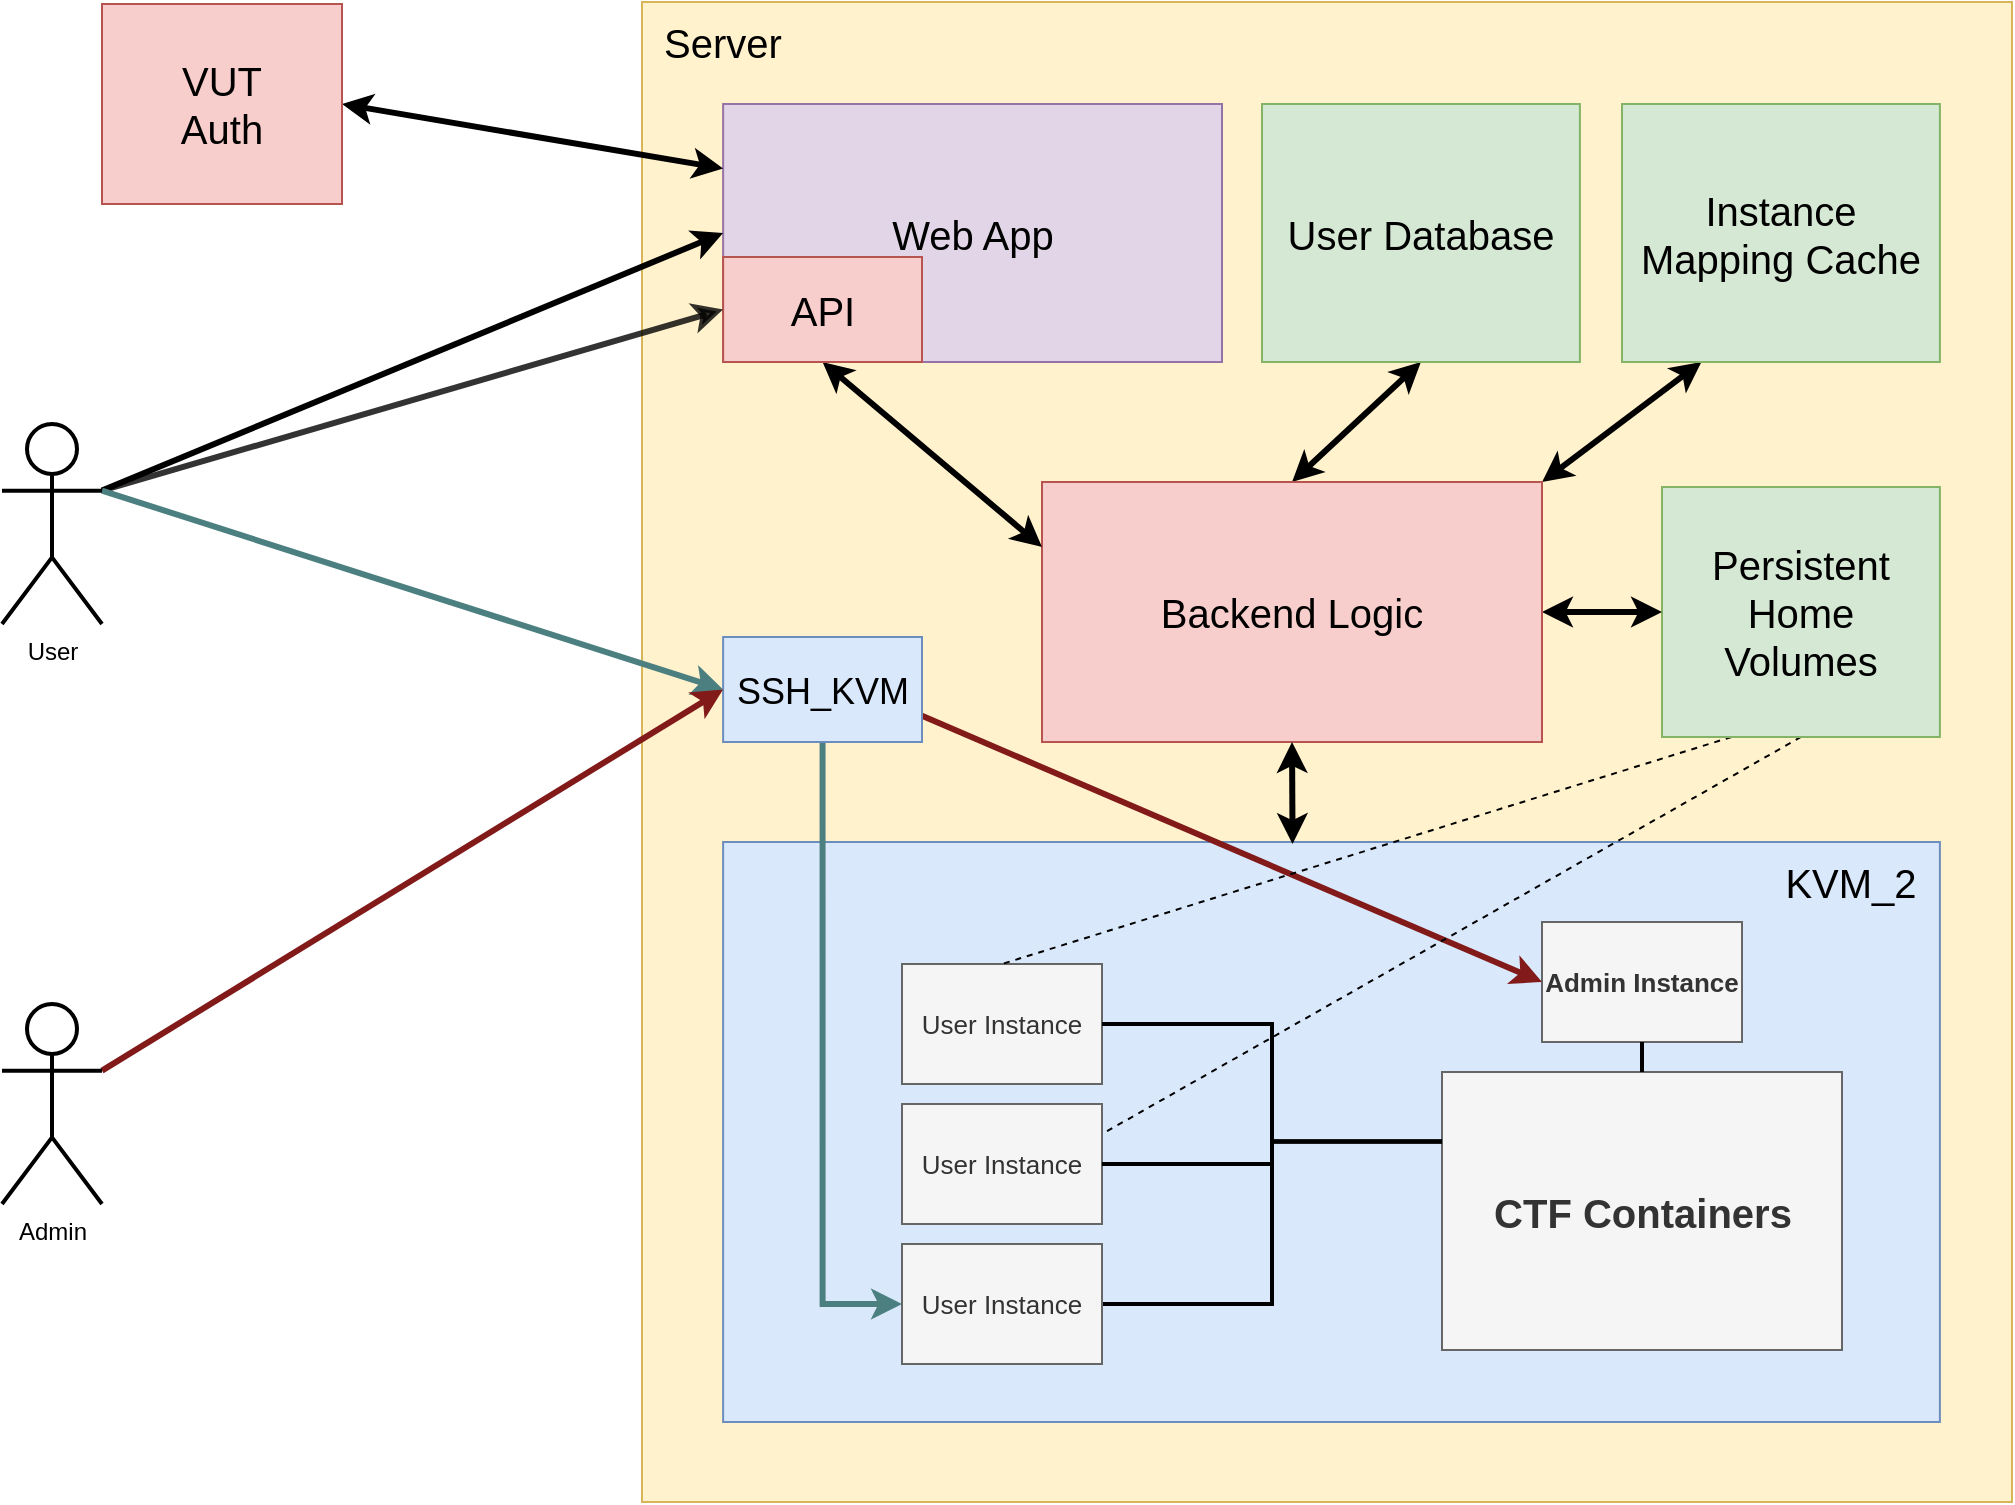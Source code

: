 <mxfile>
    <diagram id="FheX42u2sQ5zZrHWEtYR" name="Page-1">
        <mxGraphModel dx="804" dy="869" grid="1" gridSize="10" guides="1" tooltips="1" connect="1" arrows="1" fold="1" page="1" pageScale="1" pageWidth="1169" pageHeight="827" math="0" shadow="0">
            <root>
                <mxCell id="0"/>
                <mxCell id="1" parent="0"/>
                <mxCell id="15" value="" style="group;fillColor=#f8cecc;strokeColor=#000000;" parent="1" vertex="1" connectable="0">
                    <mxGeometry x="440" y="39" width="685" height="750" as="geometry"/>
                </mxCell>
                <mxCell id="14" value="" style="group;fillColor=#dae8fc;strokeColor=#6c8ebf;container=0;" parent="15" vertex="1" connectable="0">
                    <mxGeometry x="40.56" y="420" width="608.39" height="290" as="geometry"/>
                </mxCell>
                <mxCell id="8" value="" style="rounded=0;whiteSpace=wrap;html=1;fillColor=#fff2cc;strokeColor=#d6b656;" parent="15" vertex="1">
                    <mxGeometry width="685" height="750" as="geometry"/>
                </mxCell>
                <mxCell id="53" value="" style="group;fontStyle=1" vertex="1" connectable="0" parent="15">
                    <mxGeometry x="40.56" y="420" width="608.39" height="290" as="geometry"/>
                </mxCell>
                <mxCell id="64" value="" style="group" vertex="1" connectable="0" parent="53">
                    <mxGeometry width="608.39" height="290" as="geometry"/>
                </mxCell>
                <mxCell id="11" value="" style="rounded=0;whiteSpace=wrap;html=1;fontSize=20;fillColor=#dae8fc;strokeColor=#6c8ebf;" parent="64" vertex="1">
                    <mxGeometry width="608.39" height="290" as="geometry"/>
                </mxCell>
                <mxCell id="13" value="KVM_2" style="text;html=1;align=center;verticalAlign=middle;resizable=0;points=[];autosize=1;strokeColor=none;fillColor=none;fontSize=20;fontColor=#000000;" parent="64" vertex="1">
                    <mxGeometry x="518.39" width="90" height="40" as="geometry"/>
                </mxCell>
                <mxCell id="24" value="&lt;b&gt;CTF Containers&lt;/b&gt;" style="html=1;fontSize=20;fontColor=#333333;fillColor=#f5f5f5;strokeColor=#666666;" parent="64" vertex="1">
                    <mxGeometry x="359.44" y="115" width="200" height="139" as="geometry"/>
                </mxCell>
                <mxCell id="55" value="&lt;b&gt;Admin Instance&lt;/b&gt;" style="rounded=0;whiteSpace=wrap;html=1;fontSize=13;fontColor=#333333;fillColor=#f5f5f5;strokeColor=#666666;" vertex="1" parent="64">
                    <mxGeometry x="409.44" y="40" width="100" height="60" as="geometry"/>
                </mxCell>
                <mxCell id="56" style="edgeStyle=none;rounded=0;jumpStyle=none;html=1;exitX=0.5;exitY=1;exitDx=0;exitDy=0;entryX=0.5;entryY=0;entryDx=0;entryDy=0;strokeWidth=2;startArrow=none;startFill=0;endArrow=none;endFill=0;endSize=6;" edge="1" parent="64" source="55" target="24">
                    <mxGeometry relative="1" as="geometry"/>
                </mxCell>
                <mxCell id="41" value="User Instance" style="rounded=0;whiteSpace=wrap;html=1;fontSize=13;fontColor=#333333;fillColor=#f5f5f5;strokeColor=#666666;" parent="64" vertex="1">
                    <mxGeometry x="89.44" y="131" width="100" height="60" as="geometry"/>
                </mxCell>
                <mxCell id="44" style="edgeStyle=orthogonalEdgeStyle;rounded=0;html=1;exitX=1;exitY=0.5;exitDx=0;exitDy=0;entryX=0;entryY=0.25;entryDx=0;entryDy=0;strokeColor=#000000;fontSize=20;fontColor=#000000;endArrow=none;endFill=0;strokeWidth=2;" parent="64" source="41" target="24" edge="1">
                    <mxGeometry relative="1" as="geometry"/>
                </mxCell>
                <mxCell id="26" value="User Instance" style="rounded=0;whiteSpace=wrap;html=1;fontSize=13;fontColor=#333333;fillColor=#f5f5f5;strokeColor=#666666;" parent="64" vertex="1">
                    <mxGeometry x="89.44" y="61" width="100" height="60" as="geometry"/>
                </mxCell>
                <mxCell id="43" style="edgeStyle=orthogonalEdgeStyle;html=1;exitX=1;exitY=0.5;exitDx=0;exitDy=0;entryX=0;entryY=0.25;entryDx=0;entryDy=0;fontSize=20;fontColor=#000000;strokeColor=#000000;rounded=0;endArrow=none;endFill=0;strokeWidth=2;" parent="64" source="26" target="24" edge="1">
                    <mxGeometry relative="1" as="geometry"/>
                </mxCell>
                <mxCell id="10" value="&lt;font style=&quot;font-size: 20px;&quot;&gt;Server&lt;/font&gt;" style="text;html=1;align=center;verticalAlign=middle;resizable=0;points=[];autosize=1;strokeColor=none;fillColor=none;fontColor=#000000;" parent="15" vertex="1">
                    <mxGeometry width="80" height="40" as="geometry"/>
                </mxCell>
                <mxCell id="51" style="edgeStyle=orthogonalEdgeStyle;rounded=0;jumpStyle=none;html=1;exitX=0.5;exitY=1;exitDx=0;exitDy=0;entryX=0;entryY=0.5;entryDx=0;entryDy=0;strokeWidth=3;startArrow=none;startFill=0;endArrow=classic;endFill=1;endSize=6;strokeColor=#4C8080;" edge="1" parent="15" source="12" target="42">
                    <mxGeometry relative="1" as="geometry"/>
                </mxCell>
                <mxCell id="66" style="edgeStyle=none;rounded=0;jumpStyle=none;html=1;exitX=1;exitY=0.75;exitDx=0;exitDy=0;entryX=0;entryY=0.5;entryDx=0;entryDy=0;strokeColor=#821A1A;strokeWidth=3;startArrow=none;startFill=0;endArrow=classic;endFill=1;endSize=6;" edge="1" parent="15" source="12" target="55">
                    <mxGeometry relative="1" as="geometry"/>
                </mxCell>
                <mxCell id="12" value="&lt;font style=&quot;font-size: 18px;&quot; color=&quot;#000000&quot;&gt;SSH_KVM&lt;/font&gt;" style="rounded=0;whiteSpace=wrap;html=1;fontSize=20;fillColor=#dae8fc;strokeColor=#6c8ebf;" parent="15" vertex="1">
                    <mxGeometry x="40.56" y="317.5" width="99.44" height="52.5" as="geometry"/>
                </mxCell>
                <mxCell id="102" style="edgeStyle=none;rounded=0;jumpStyle=none;html=1;exitX=0.25;exitY=1;exitDx=0;exitDy=0;entryX=1;entryY=0;entryDx=0;entryDy=0;strokeColor=#000000;strokeWidth=3;fontSize=18;startArrow=classic;startFill=1;endArrow=classic;endFill=1;endSize=6;" edge="1" parent="15" source="18" target="22">
                    <mxGeometry relative="1" as="geometry"/>
                </mxCell>
                <mxCell id="18" value="&lt;font color=&quot;#000000&quot;&gt;Instance &lt;br&gt;Mapping Cache&lt;/font&gt;" style="rounded=0;whiteSpace=wrap;html=1;fontSize=20;fillColor=#d5e8d4;strokeColor=#82b366;" parent="15" vertex="1">
                    <mxGeometry x="490" y="51" width="158.95" height="129" as="geometry"/>
                </mxCell>
                <mxCell id="67" style="edgeStyle=none;rounded=0;jumpStyle=none;html=1;exitX=0.25;exitY=1;exitDx=0;exitDy=0;entryX=0.5;entryY=0;entryDx=0;entryDy=0;strokeColor=#000000;strokeWidth=1;fontSize=18;startArrow=none;startFill=0;endArrow=none;endFill=0;endSize=6;dashed=1;" edge="1" parent="15" source="19" target="26">
                    <mxGeometry relative="1" as="geometry"/>
                </mxCell>
                <mxCell id="68" style="edgeStyle=none;rounded=0;jumpStyle=none;html=1;exitX=0.5;exitY=1;exitDx=0;exitDy=0;entryX=1;entryY=0.25;entryDx=0;entryDy=0;dashed=1;strokeColor=#000000;strokeWidth=1;fontSize=18;startArrow=none;startFill=0;endArrow=none;endFill=0;endSize=6;" edge="1" parent="15" source="19" target="41">
                    <mxGeometry relative="1" as="geometry"/>
                </mxCell>
                <mxCell id="19" value="&lt;font color=&quot;#000000&quot;&gt;Persistent&lt;br&gt;Home&lt;br&gt;Volumes&lt;/font&gt;" style="rounded=0;whiteSpace=wrap;html=1;fontSize=20;fillColor=#d5e8d4;strokeColor=#82b366;" parent="15" vertex="1">
                    <mxGeometry x="510" y="242.5" width="138.95" height="125" as="geometry"/>
                </mxCell>
                <mxCell id="21" value="&lt;font color=&quot;#000000&quot;&gt;Web App&lt;/font&gt;" style="rounded=0;whiteSpace=wrap;html=1;fontSize=20;fillColor=#e1d5e7;strokeColor=#9673a6;" parent="15" vertex="1">
                    <mxGeometry x="40.56" y="51" width="249.44" height="129" as="geometry"/>
                </mxCell>
                <mxCell id="61" style="rounded=0;jumpStyle=none;html=1;exitX=0.5;exitY=0;exitDx=0;exitDy=0;entryX=0.5;entryY=1;entryDx=0;entryDy=0;strokeColor=#000000;strokeWidth=3;startArrow=classic;startFill=1;endArrow=classic;endFill=1;endSize=6;" edge="1" parent="15" source="22" target="101">
                    <mxGeometry relative="1" as="geometry"/>
                </mxCell>
                <mxCell id="62" style="edgeStyle=none;rounded=0;jumpStyle=none;html=1;exitX=1;exitY=0.5;exitDx=0;exitDy=0;entryX=0;entryY=0.5;entryDx=0;entryDy=0;strokeColor=#000000;strokeWidth=3;startArrow=classic;startFill=1;endArrow=classic;endFill=1;endSize=6;" edge="1" parent="15" source="22" target="19">
                    <mxGeometry relative="1" as="geometry"/>
                </mxCell>
                <mxCell id="22" value="&lt;font color=&quot;#000000&quot;&gt;Backend Logic&lt;/font&gt;" style="rounded=0;whiteSpace=wrap;html=1;fontSize=20;fillColor=#f8cecc;strokeColor=#b85450;" parent="15" vertex="1">
                    <mxGeometry x="200" y="240" width="250" height="130" as="geometry"/>
                </mxCell>
                <mxCell id="60" style="rounded=0;jumpStyle=none;html=1;exitX=0.5;exitY=1;exitDx=0;exitDy=0;entryX=0;entryY=0.25;entryDx=0;entryDy=0;strokeColor=#000000;strokeWidth=3;startArrow=classic;startFill=1;endArrow=classic;endFill=1;endSize=6;" edge="1" parent="15" source="23" target="22">
                    <mxGeometry relative="1" as="geometry"/>
                </mxCell>
                <mxCell id="23" value="&lt;font color=&quot;#000000&quot;&gt;API&lt;/font&gt;" style="rounded=0;whiteSpace=wrap;html=1;fontSize=20;fillColor=#f8cecc;strokeColor=#b85450;" parent="15" vertex="1">
                    <mxGeometry x="40.56" y="127.5" width="99.44" height="52.5" as="geometry"/>
                </mxCell>
                <mxCell id="46" style="edgeStyle=orthogonalEdgeStyle;rounded=0;html=1;exitX=1;exitY=0.5;exitDx=0;exitDy=0;entryX=0;entryY=0.25;entryDx=0;entryDy=0;strokeColor=#000000;fontSize=20;fontColor=#000000;endArrow=none;endFill=0;strokeWidth=2;" parent="15" source="42" target="24" edge="1">
                    <mxGeometry relative="1" as="geometry"/>
                </mxCell>
                <mxCell id="42" value="User Instance" style="rounded=0;whiteSpace=wrap;html=1;fontSize=13;fontColor=#333333;fillColor=#f5f5f5;strokeColor=#666666;" parent="15" vertex="1">
                    <mxGeometry x="130" y="621" width="100" height="60" as="geometry"/>
                </mxCell>
                <mxCell id="101" value="User Database" style="rounded=0;whiteSpace=wrap;html=1;fontSize=20;fillColor=#d5e8d4;strokeColor=#82b366;" vertex="1" parent="15">
                    <mxGeometry x="310" y="51" width="158.95" height="129" as="geometry"/>
                </mxCell>
                <mxCell id="47" style="html=1;strokeColor=#000000;fontSize=13;fontColor=#000000;endArrow=classic;endFill=1;strokeWidth=3;rounded=1;exitX=1;exitY=0.333;exitDx=0;exitDy=0;exitPerimeter=0;entryX=0;entryY=0.5;entryDx=0;entryDy=0;" parent="1" source="4" target="21" edge="1">
                    <mxGeometry relative="1" as="geometry">
                        <mxPoint x="170" y="290" as="sourcePoint"/>
                        <mxPoint x="410" y="170" as="targetPoint"/>
                    </mxGeometry>
                </mxCell>
                <mxCell id="49" style="edgeStyle=none;rounded=1;jumpStyle=none;html=1;exitX=1;exitY=0.333;exitDx=0;exitDy=0;exitPerimeter=0;entryX=0;entryY=0.5;entryDx=0;entryDy=0;strokeWidth=3;startArrow=none;startFill=0;endArrow=classic;endFill=1;endSize=6;opacity=80;" edge="1" parent="1" source="4" target="23">
                    <mxGeometry relative="1" as="geometry"/>
                </mxCell>
                <mxCell id="50" style="edgeStyle=none;rounded=1;jumpStyle=none;html=1;exitX=1;exitY=0.333;exitDx=0;exitDy=0;exitPerimeter=0;entryX=0;entryY=0.5;entryDx=0;entryDy=0;strokeWidth=3;startArrow=none;startFill=0;endArrow=classic;endFill=1;endSize=6;strokeColor=#4C8080;" edge="1" parent="1" source="4" target="12">
                    <mxGeometry relative="1" as="geometry"/>
                </mxCell>
                <mxCell id="4" value="User" style="shape=umlActor;verticalLabelPosition=bottom;verticalAlign=top;html=1;strokeWidth=2;" parent="1" vertex="1">
                    <mxGeometry x="120" y="250" width="50" height="100" as="geometry"/>
                </mxCell>
                <mxCell id="65" style="edgeStyle=none;rounded=0;jumpStyle=none;html=1;exitX=1;exitY=0.333;exitDx=0;exitDy=0;exitPerimeter=0;entryX=0;entryY=0.5;entryDx=0;entryDy=0;strokeColor=#821A1A;strokeWidth=3;startArrow=none;startFill=0;endArrow=classic;endFill=1;endSize=6;" edge="1" parent="1" source="17" target="12">
                    <mxGeometry relative="1" as="geometry"/>
                </mxCell>
                <mxCell id="17" value="Admin" style="shape=umlActor;verticalLabelPosition=bottom;verticalAlign=top;html=1;strokeWidth=2;" parent="1" vertex="1">
                    <mxGeometry x="120" y="540" width="50" height="100" as="geometry"/>
                </mxCell>
                <mxCell id="48" style="edgeStyle=none;rounded=1;html=1;exitX=1;exitY=0.5;exitDx=0;exitDy=0;entryX=0;entryY=0.25;entryDx=0;entryDy=0;strokeWidth=3;endArrow=classic;endFill=1;startArrow=classic;startFill=1;endSize=6;jumpStyle=none;" edge="1" parent="1" source="20" target="21">
                    <mxGeometry relative="1" as="geometry"/>
                </mxCell>
                <mxCell id="20" value="&lt;font color=&quot;#000000&quot;&gt;VUT&lt;br&gt;Auth&lt;/font&gt;" style="rounded=0;whiteSpace=wrap;html=1;fontSize=20;fillColor=#f8cecc;strokeColor=#b85450;" parent="1" vertex="1">
                    <mxGeometry x="170" y="40" width="120" height="100" as="geometry"/>
                </mxCell>
                <mxCell id="63" style="edgeStyle=none;rounded=0;jumpStyle=none;html=1;exitX=0.5;exitY=1;exitDx=0;exitDy=0;strokeColor=#000000;strokeWidth=3;startArrow=classic;startFill=1;endArrow=classic;endFill=1;endSize=6;" edge="1" parent="1" source="22">
                    <mxGeometry relative="1" as="geometry">
                        <mxPoint x="765.286" y="460" as="targetPoint"/>
                    </mxGeometry>
                </mxCell>
            </root>
        </mxGraphModel>
    </diagram>
</mxfile>